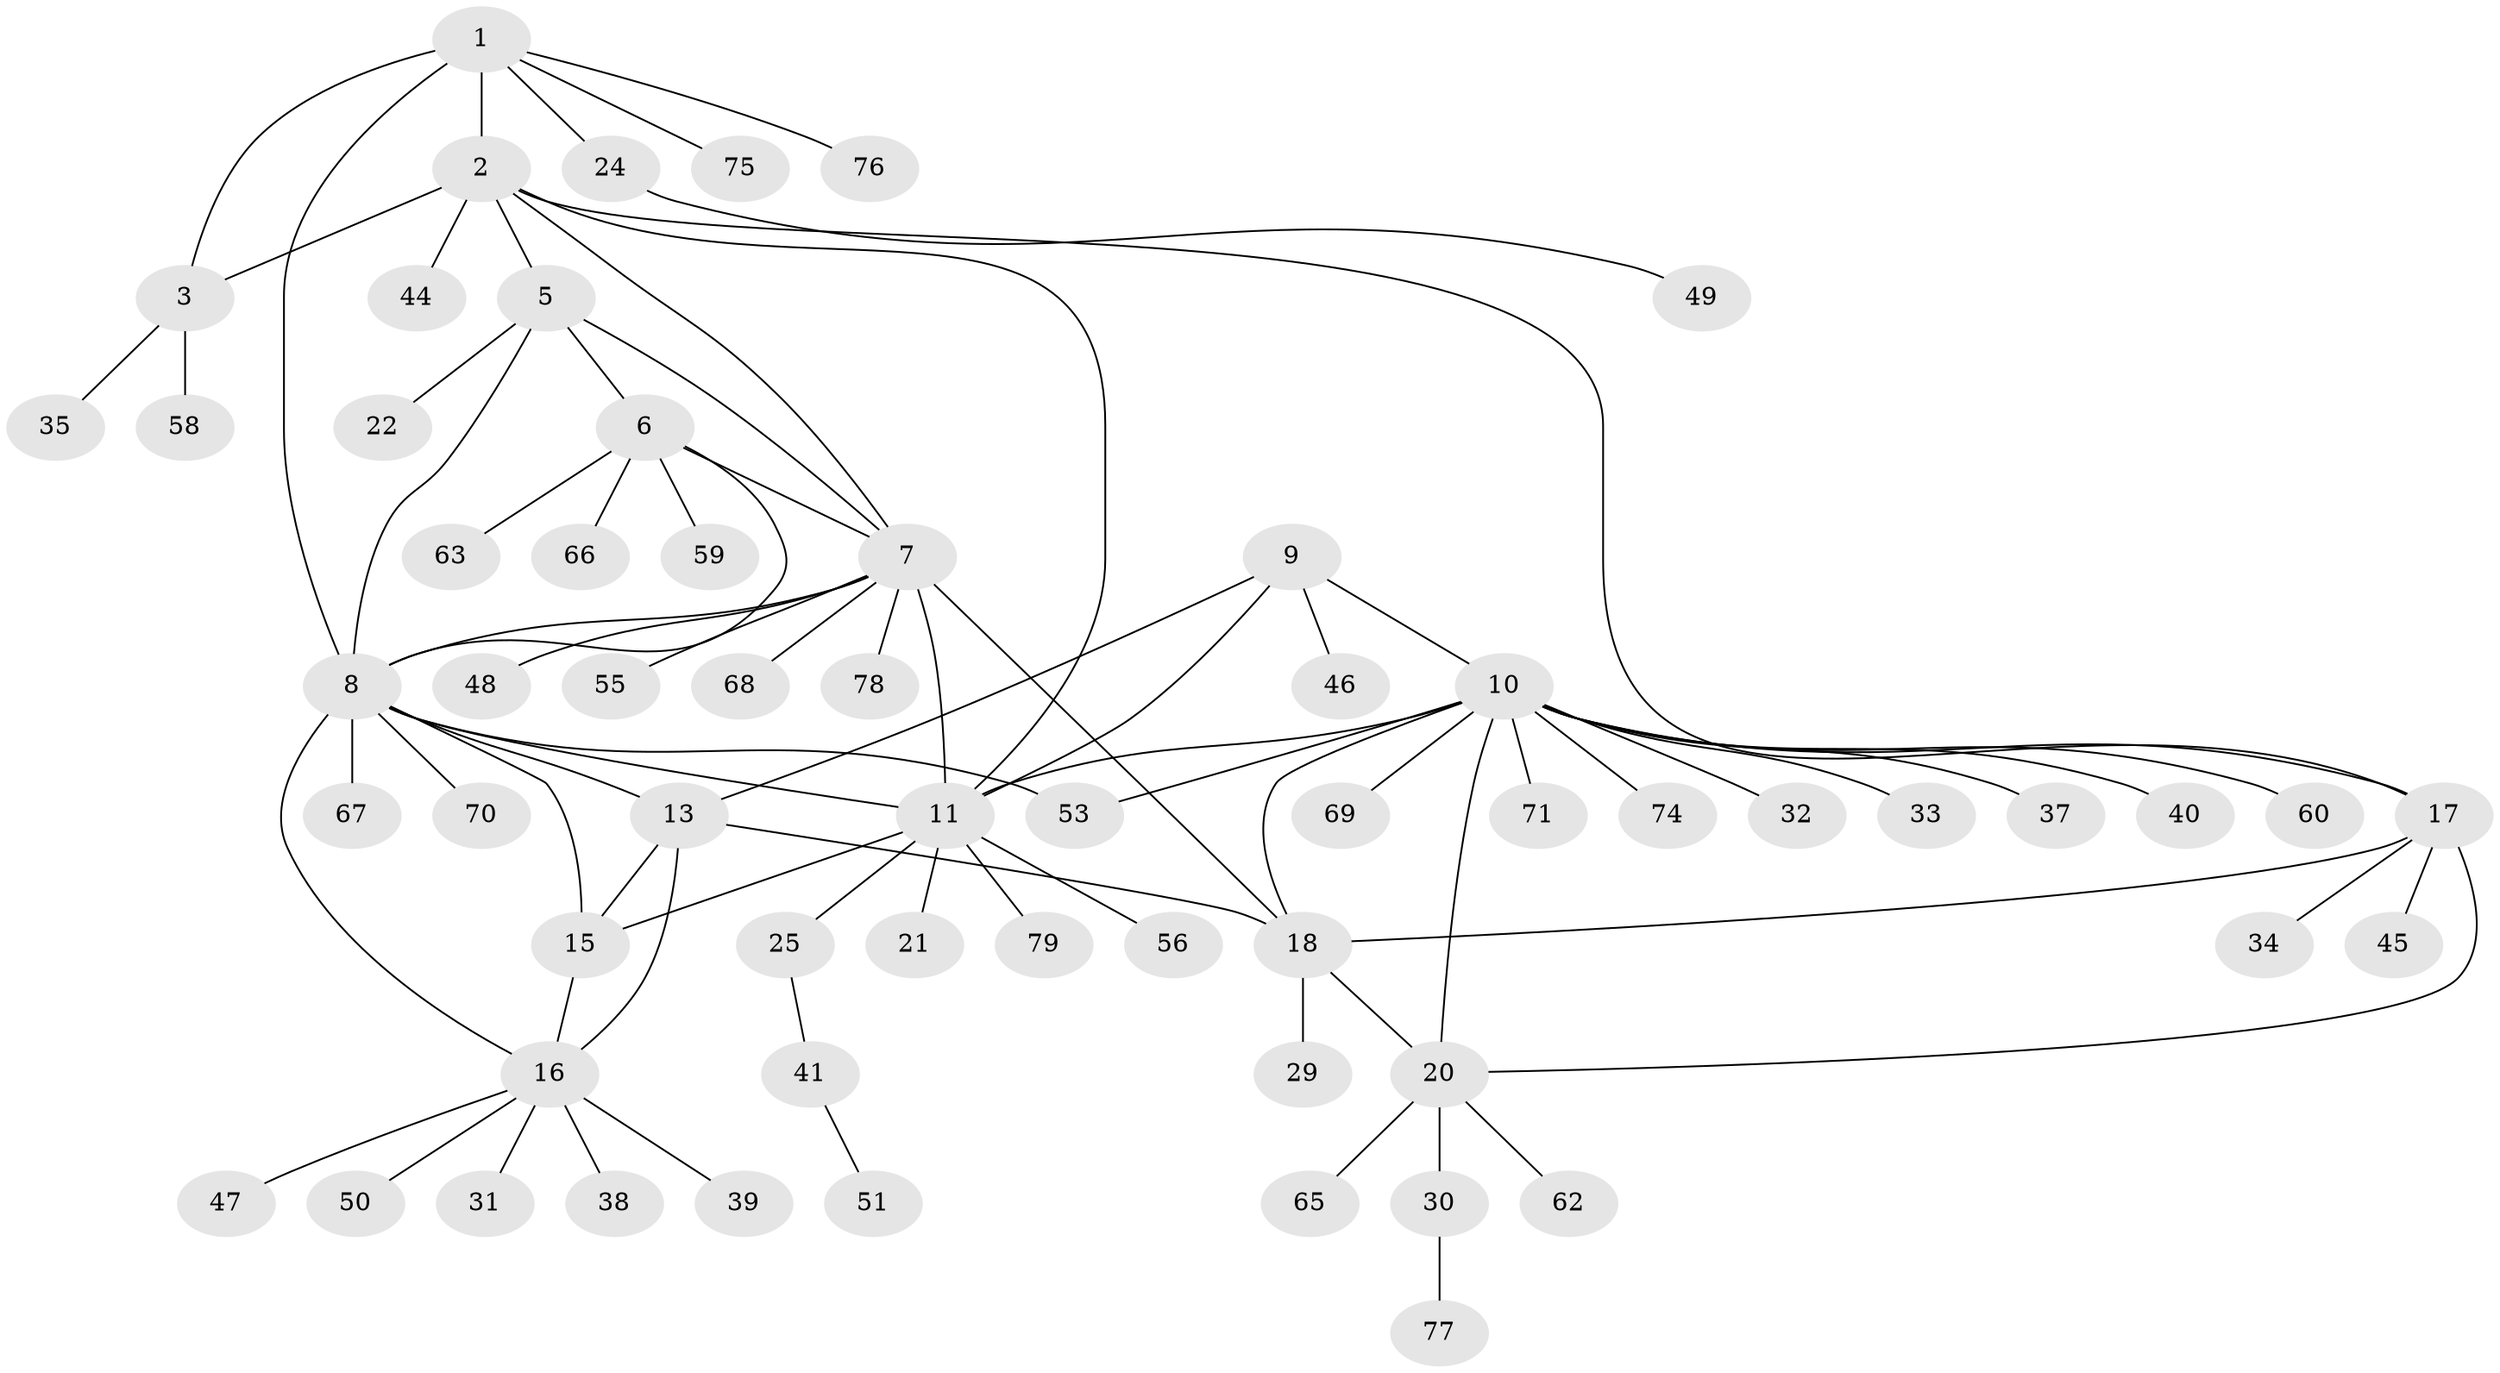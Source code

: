 // original degree distribution, {5: 0.075, 8: 0.0375, 6: 0.0375, 7: 0.0375, 11: 0.025, 9: 0.025, 3: 0.025, 1: 0.6125, 2: 0.125}
// Generated by graph-tools (version 1.1) at 2025/42/03/06/25 10:42:13]
// undirected, 61 vertices, 81 edges
graph export_dot {
graph [start="1"]
  node [color=gray90,style=filled];
  1 [super="+4"];
  2 [super="+73"];
  3 [super="+43"];
  5 [super="+26"];
  6 [super="+61"];
  7 [super="+80"];
  8 [super="+14"];
  9 [super="+12"];
  10 [super="+19"];
  11 [super="+28"];
  13 [super="+23"];
  15 [super="+52"];
  16 [super="+72"];
  17 [super="+36"];
  18 [super="+27"];
  20 [super="+54"];
  21;
  22;
  24;
  25;
  29;
  30;
  31;
  32;
  33;
  34;
  35;
  37;
  38;
  39;
  40;
  41 [super="+42"];
  44 [super="+57"];
  45;
  46;
  47;
  48;
  49;
  50;
  51;
  53;
  55;
  56;
  58;
  59;
  60 [super="+64"];
  62;
  63;
  65;
  66;
  67;
  68;
  69;
  70;
  71;
  74;
  75;
  76;
  77;
  78;
  79;
  1 -- 2 [weight=2];
  1 -- 3 [weight=2];
  1 -- 24;
  1 -- 76;
  1 -- 8;
  1 -- 75;
  2 -- 3;
  2 -- 5;
  2 -- 11;
  2 -- 17;
  2 -- 44;
  2 -- 7;
  3 -- 35;
  3 -- 58;
  5 -- 6;
  5 -- 7;
  5 -- 8;
  5 -- 22;
  6 -- 7;
  6 -- 8;
  6 -- 59;
  6 -- 63;
  6 -- 66;
  7 -- 8;
  7 -- 11;
  7 -- 18;
  7 -- 48;
  7 -- 55;
  7 -- 68;
  7 -- 78;
  8 -- 67;
  8 -- 70;
  8 -- 11;
  8 -- 13;
  8 -- 15;
  8 -- 16;
  8 -- 53;
  9 -- 10 [weight=2];
  9 -- 11 [weight=2];
  9 -- 46;
  9 -- 13;
  10 -- 11;
  10 -- 37;
  10 -- 40;
  10 -- 60;
  10 -- 69;
  10 -- 71;
  10 -- 32;
  10 -- 33;
  10 -- 74;
  10 -- 17;
  10 -- 18;
  10 -- 20;
  10 -- 53;
  11 -- 21;
  11 -- 25;
  11 -- 56;
  11 -- 79;
  11 -- 15;
  13 -- 15;
  13 -- 16;
  13 -- 18;
  15 -- 16;
  16 -- 31;
  16 -- 38;
  16 -- 39;
  16 -- 47;
  16 -- 50;
  17 -- 18;
  17 -- 20;
  17 -- 34;
  17 -- 45;
  18 -- 20;
  18 -- 29;
  20 -- 30;
  20 -- 65;
  20 -- 62;
  24 -- 49;
  25 -- 41;
  30 -- 77;
  41 -- 51;
}

